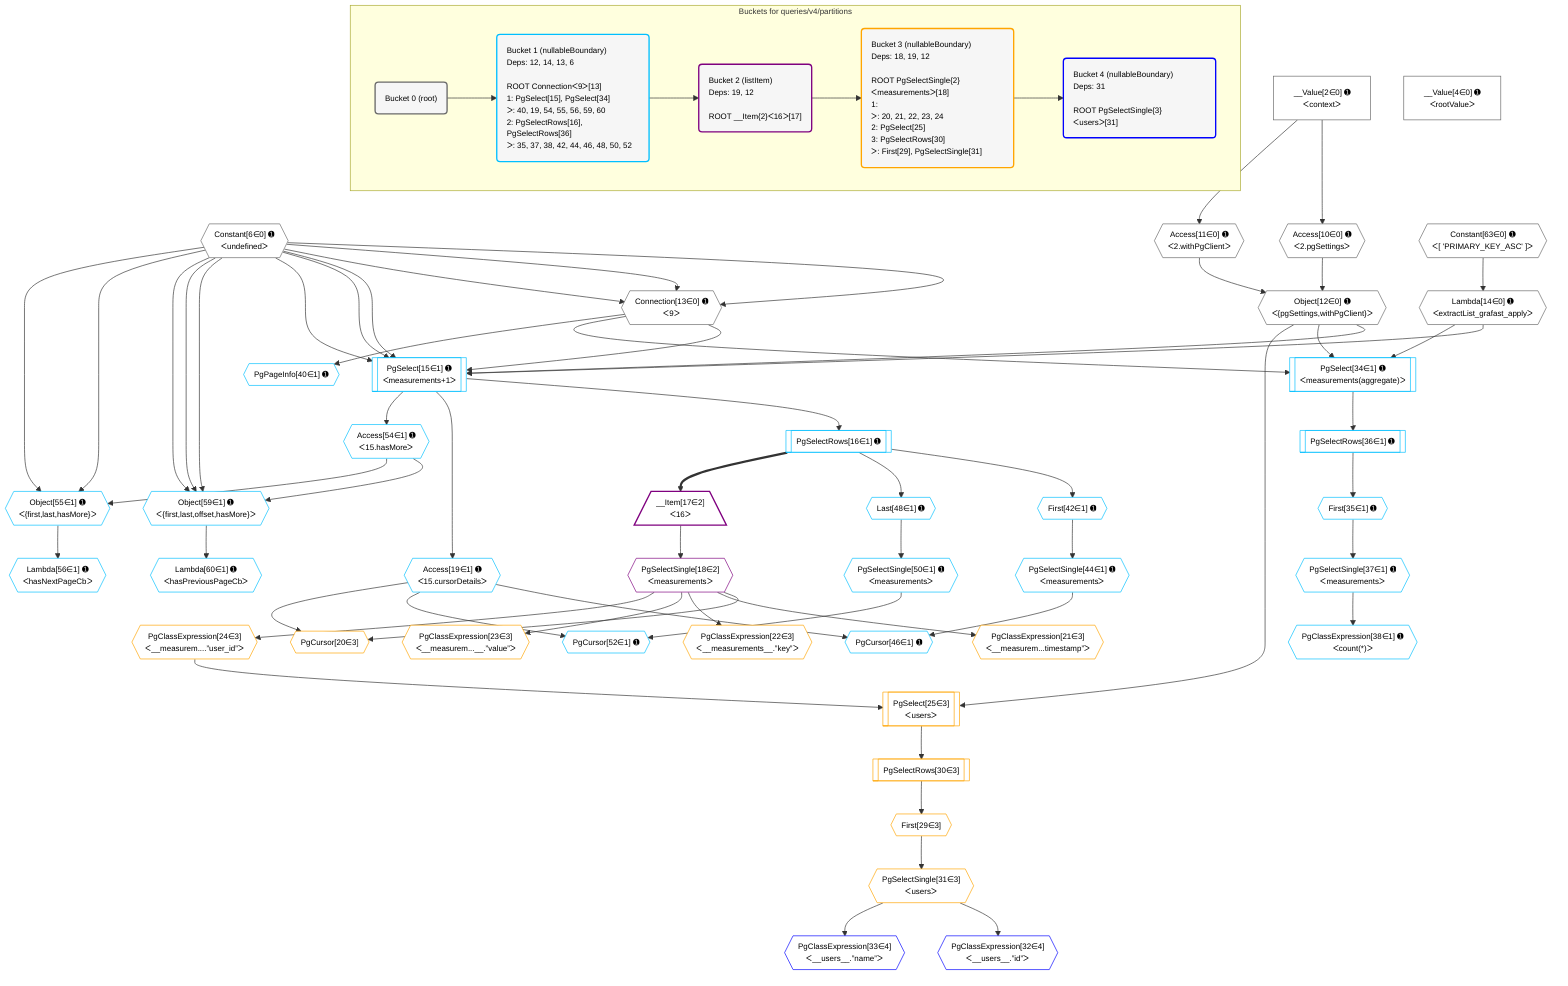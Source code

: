 %%{init: {'themeVariables': { 'fontSize': '12px'}}}%%
graph TD
    classDef path fill:#eee,stroke:#000,color:#000
    classDef plan fill:#fff,stroke-width:1px,color:#000
    classDef itemplan fill:#fff,stroke-width:2px,color:#000
    classDef unbatchedplan fill:#dff,stroke-width:1px,color:#000
    classDef sideeffectplan fill:#fcc,stroke-width:2px,color:#000
    classDef bucket fill:#f6f6f6,color:#000,stroke-width:2px,text-align:left


    %% plan dependencies
    Connection13{{"Connection[13∈0] ➊<br />ᐸ9ᐳ"}}:::plan
    Constant6{{"Constant[6∈0] ➊<br />ᐸundefinedᐳ"}}:::plan
    Constant6 & Constant6 & Constant6 --> Connection13
    Object12{{"Object[12∈0] ➊<br />ᐸ{pgSettings,withPgClient}ᐳ"}}:::plan
    Access10{{"Access[10∈0] ➊<br />ᐸ2.pgSettingsᐳ"}}:::plan
    Access11{{"Access[11∈0] ➊<br />ᐸ2.withPgClientᐳ"}}:::plan
    Access10 & Access11 --> Object12
    __Value2["__Value[2∈0] ➊<br />ᐸcontextᐳ"]:::plan
    __Value2 --> Access10
    __Value2 --> Access11
    Lambda14{{"Lambda[14∈0] ➊<br />ᐸextractList_grafast_applyᐳ"}}:::plan
    Constant63{{"Constant[63∈0] ➊<br />ᐸ[ 'PRIMARY_KEY_ASC' ]ᐳ"}}:::plan
    Constant63 --> Lambda14
    __Value4["__Value[4∈0] ➊<br />ᐸrootValueᐳ"]:::plan
    PgSelect15[["PgSelect[15∈1] ➊<br />ᐸmeasurements+1ᐳ"]]:::plan
    Object12 & Lambda14 & Connection13 & Constant6 & Constant6 & Constant6 --> PgSelect15
    Object59{{"Object[59∈1] ➊<br />ᐸ{first,last,offset,hasMore}ᐳ"}}:::plan
    Access54{{"Access[54∈1] ➊<br />ᐸ15.hasMoreᐳ"}}:::plan
    Constant6 & Constant6 & Constant6 & Access54 --> Object59
    PgSelect34[["PgSelect[34∈1] ➊<br />ᐸmeasurements(aggregate)ᐳ"]]:::plan
    Object12 & Lambda14 & Connection13 --> PgSelect34
    Object55{{"Object[55∈1] ➊<br />ᐸ{first,last,hasMore}ᐳ"}}:::plan
    Constant6 & Constant6 & Access54 --> Object55
    PgCursor46{{"PgCursor[46∈1] ➊"}}:::plan
    PgSelectSingle44{{"PgSelectSingle[44∈1] ➊<br />ᐸmeasurementsᐳ"}}:::plan
    Access19{{"Access[19∈1] ➊<br />ᐸ15.cursorDetailsᐳ"}}:::plan
    PgSelectSingle44 & Access19 --> PgCursor46
    PgCursor52{{"PgCursor[52∈1] ➊"}}:::plan
    PgSelectSingle50{{"PgSelectSingle[50∈1] ➊<br />ᐸmeasurementsᐳ"}}:::plan
    PgSelectSingle50 & Access19 --> PgCursor52
    PgSelectRows16[["PgSelectRows[16∈1] ➊"]]:::plan
    PgSelect15 --> PgSelectRows16
    PgSelect15 --> Access19
    First35{{"First[35∈1] ➊"}}:::plan
    PgSelectRows36[["PgSelectRows[36∈1] ➊"]]:::plan
    PgSelectRows36 --> First35
    PgSelect34 --> PgSelectRows36
    PgSelectSingle37{{"PgSelectSingle[37∈1] ➊<br />ᐸmeasurementsᐳ"}}:::plan
    First35 --> PgSelectSingle37
    PgClassExpression38{{"PgClassExpression[38∈1] ➊<br />ᐸcount(*)ᐳ"}}:::plan
    PgSelectSingle37 --> PgClassExpression38
    PgPageInfo40{{"PgPageInfo[40∈1] ➊"}}:::plan
    Connection13 --> PgPageInfo40
    First42{{"First[42∈1] ➊"}}:::plan
    PgSelectRows16 --> First42
    First42 --> PgSelectSingle44
    Last48{{"Last[48∈1] ➊"}}:::plan
    PgSelectRows16 --> Last48
    Last48 --> PgSelectSingle50
    PgSelect15 --> Access54
    Lambda56{{"Lambda[56∈1] ➊<br />ᐸhasNextPageCbᐳ"}}:::plan
    Object55 --> Lambda56
    Lambda60{{"Lambda[60∈1] ➊<br />ᐸhasPreviousPageCbᐳ"}}:::plan
    Object59 --> Lambda60
    __Item17[/"__Item[17∈2]<br />ᐸ16ᐳ"\]:::itemplan
    PgSelectRows16 ==> __Item17
    PgSelectSingle18{{"PgSelectSingle[18∈2]<br />ᐸmeasurementsᐳ"}}:::plan
    __Item17 --> PgSelectSingle18
    PgCursor20{{"PgCursor[20∈3]"}}:::plan
    PgSelectSingle18 & Access19 --> PgCursor20
    PgSelect25[["PgSelect[25∈3]<br />ᐸusersᐳ"]]:::plan
    PgClassExpression24{{"PgClassExpression[24∈3]<br />ᐸ__measurem....”user_id”ᐳ"}}:::plan
    Object12 & PgClassExpression24 --> PgSelect25
    PgClassExpression21{{"PgClassExpression[21∈3]<br />ᐸ__measurem...timestamp”ᐳ"}}:::plan
    PgSelectSingle18 --> PgClassExpression21
    PgClassExpression22{{"PgClassExpression[22∈3]<br />ᐸ__measurements__.”key”ᐳ"}}:::plan
    PgSelectSingle18 --> PgClassExpression22
    PgClassExpression23{{"PgClassExpression[23∈3]<br />ᐸ__measurem...__.”value”ᐳ"}}:::plan
    PgSelectSingle18 --> PgClassExpression23
    PgSelectSingle18 --> PgClassExpression24
    First29{{"First[29∈3]"}}:::plan
    PgSelectRows30[["PgSelectRows[30∈3]"]]:::plan
    PgSelectRows30 --> First29
    PgSelect25 --> PgSelectRows30
    PgSelectSingle31{{"PgSelectSingle[31∈3]<br />ᐸusersᐳ"}}:::plan
    First29 --> PgSelectSingle31
    PgClassExpression32{{"PgClassExpression[32∈4]<br />ᐸ__users__.”id”ᐳ"}}:::plan
    PgSelectSingle31 --> PgClassExpression32
    PgClassExpression33{{"PgClassExpression[33∈4]<br />ᐸ__users__.”name”ᐳ"}}:::plan
    PgSelectSingle31 --> PgClassExpression33

    %% define steps

    subgraph "Buckets for queries/v4/partitions"
    Bucket0("Bucket 0 (root)"):::bucket
    classDef bucket0 stroke:#696969
    class Bucket0,__Value2,__Value4,Constant6,Access10,Access11,Object12,Connection13,Lambda14,Constant63 bucket0
    Bucket1("Bucket 1 (nullableBoundary)<br />Deps: 12, 14, 13, 6<br /><br />ROOT Connectionᐸ9ᐳ[13]<br />1: PgSelect[15], PgSelect[34]<br />ᐳ: 40, 19, 54, 55, 56, 59, 60<br />2: PgSelectRows[16], PgSelectRows[36]<br />ᐳ: 35, 37, 38, 42, 44, 46, 48, 50, 52"):::bucket
    classDef bucket1 stroke:#00bfff
    class Bucket1,PgSelect15,PgSelectRows16,Access19,PgSelect34,First35,PgSelectRows36,PgSelectSingle37,PgClassExpression38,PgPageInfo40,First42,PgSelectSingle44,PgCursor46,Last48,PgSelectSingle50,PgCursor52,Access54,Object55,Lambda56,Object59,Lambda60 bucket1
    Bucket2("Bucket 2 (listItem)<br />Deps: 19, 12<br /><br />ROOT __Item{2}ᐸ16ᐳ[17]"):::bucket
    classDef bucket2 stroke:#7f007f
    class Bucket2,__Item17,PgSelectSingle18 bucket2
    Bucket3("Bucket 3 (nullableBoundary)<br />Deps: 18, 19, 12<br /><br />ROOT PgSelectSingle{2}ᐸmeasurementsᐳ[18]<br />1: <br />ᐳ: 20, 21, 22, 23, 24<br />2: PgSelect[25]<br />3: PgSelectRows[30]<br />ᐳ: First[29], PgSelectSingle[31]"):::bucket
    classDef bucket3 stroke:#ffa500
    class Bucket3,PgCursor20,PgClassExpression21,PgClassExpression22,PgClassExpression23,PgClassExpression24,PgSelect25,First29,PgSelectRows30,PgSelectSingle31 bucket3
    Bucket4("Bucket 4 (nullableBoundary)<br />Deps: 31<br /><br />ROOT PgSelectSingle{3}ᐸusersᐳ[31]"):::bucket
    classDef bucket4 stroke:#0000ff
    class Bucket4,PgClassExpression32,PgClassExpression33 bucket4
    Bucket0 --> Bucket1
    Bucket1 --> Bucket2
    Bucket2 --> Bucket3
    Bucket3 --> Bucket4
    end